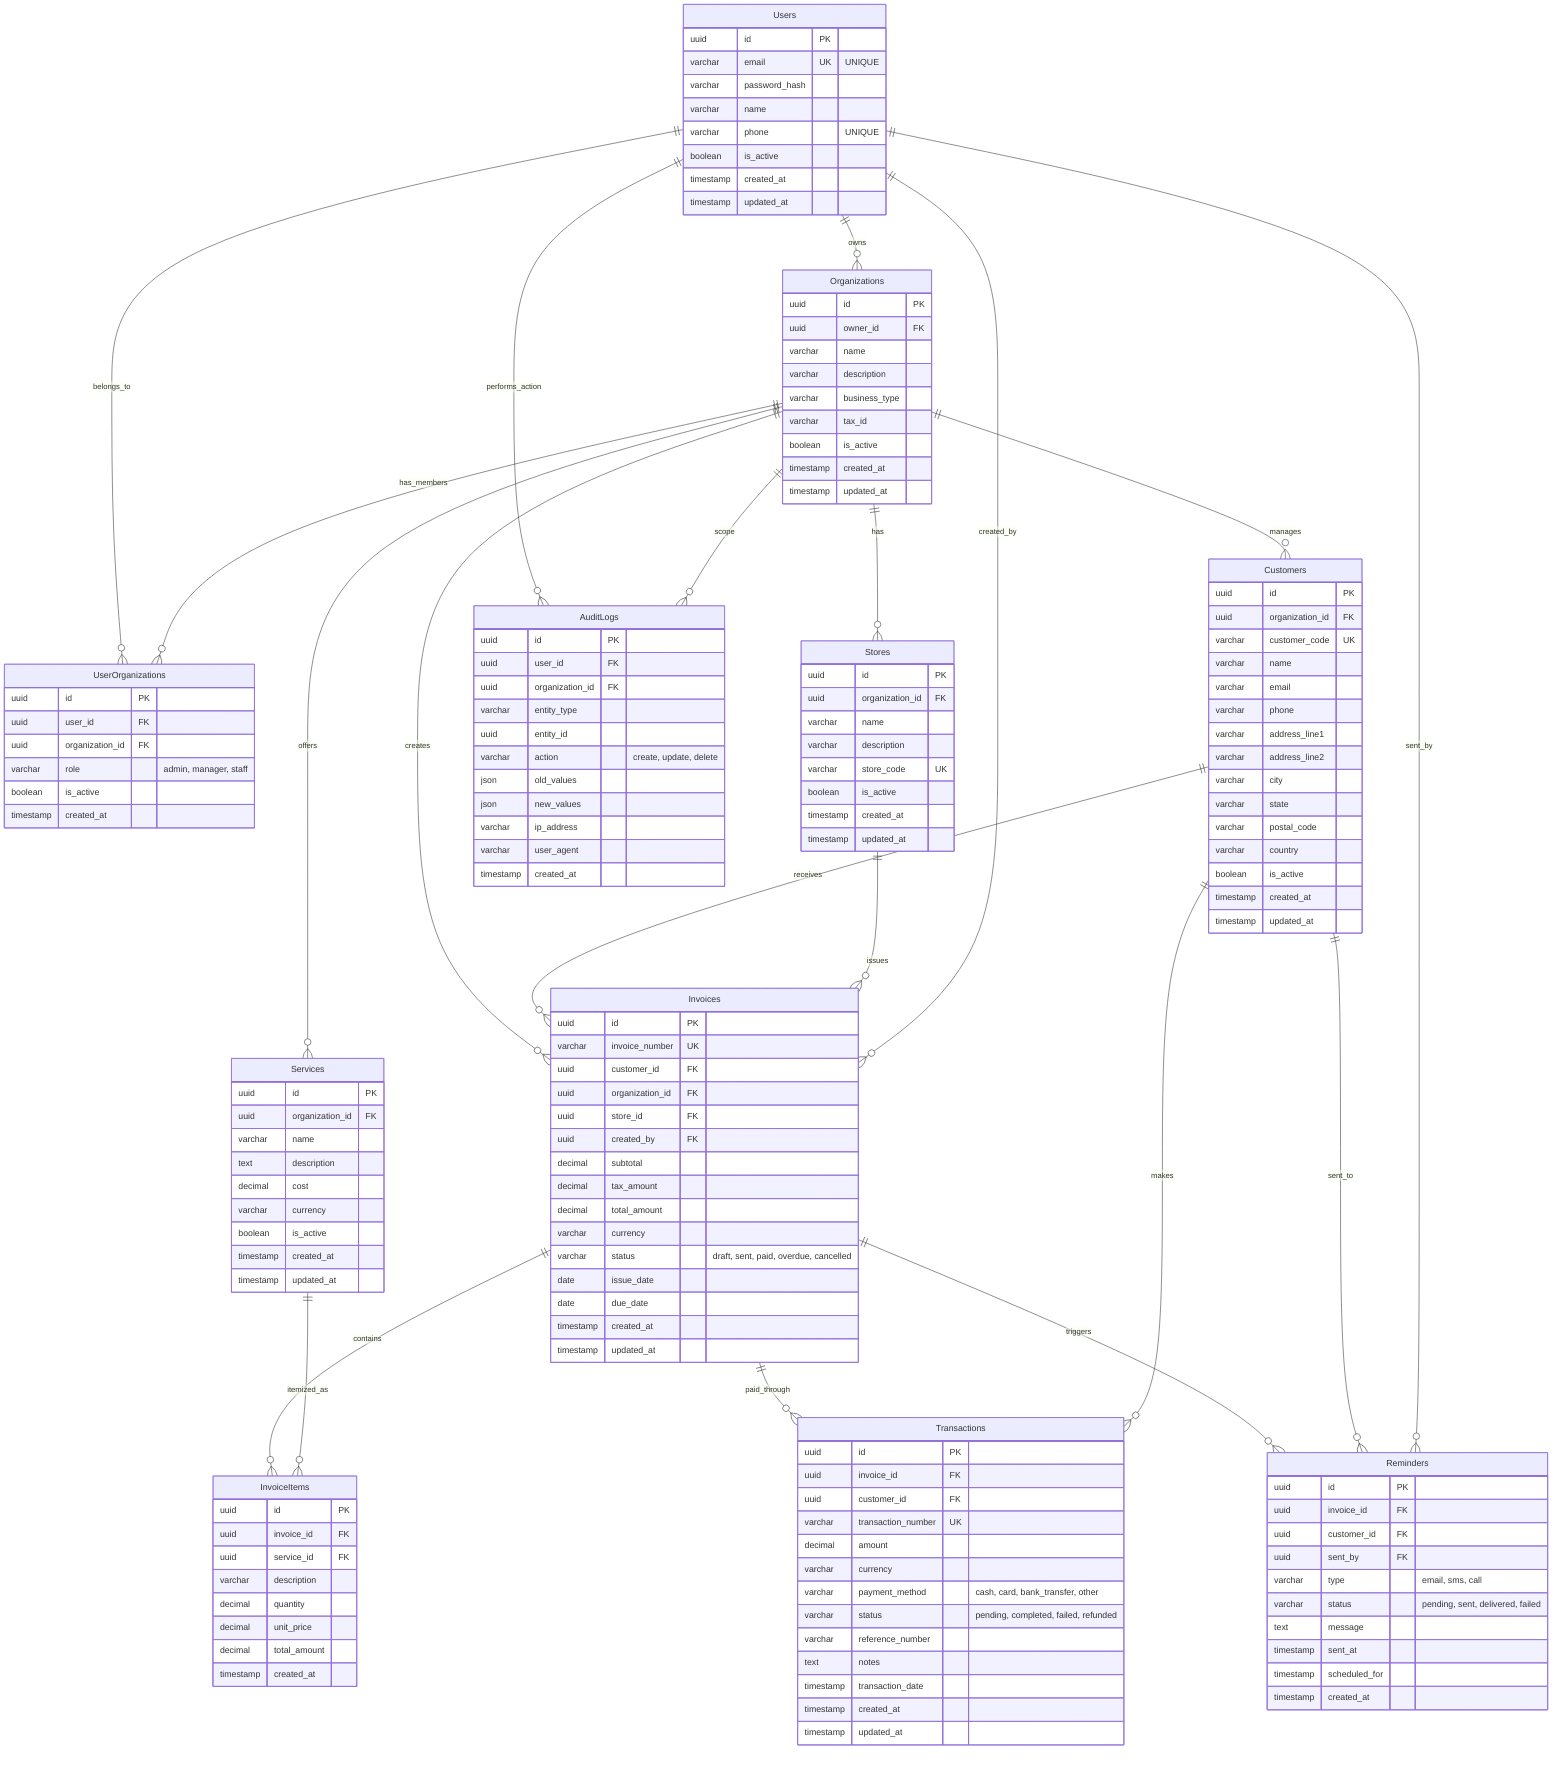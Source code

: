 erDiagram
    Users {
        uuid id PK
        varchar email UK "UNIQUE"
        varchar password_hash
        varchar name
        varchar phone "UNIQUE"
        boolean is_active
        timestamp created_at
        timestamp updated_at
    }

    Organizations {
        uuid id PK
        uuid owner_id FK
        varchar name
        varchar description
        varchar business_type
        varchar tax_id
        boolean is_active
        timestamp created_at
        timestamp updated_at
    }

    UserOrganizations {
        uuid id PK
        uuid user_id FK
        uuid organization_id FK
        varchar role "admin, manager, staff"
        boolean is_active
        timestamp created_at
    }

    Stores {
        uuid id PK
        uuid organization_id FK
        varchar name
        varchar description
        varchar store_code UK
        boolean is_active
        timestamp created_at
        timestamp updated_at
    }

    Customers {
        uuid id PK
        uuid organization_id FK
        varchar customer_code UK
        varchar name
        varchar email
        varchar phone
        varchar address_line1
        varchar address_line2
        varchar city
        varchar state
        varchar postal_code
        varchar country
        boolean is_active
        timestamp created_at
        timestamp updated_at
    }

    Services {
        uuid id PK
        uuid organization_id FK
        varchar name
        text description
        decimal cost
        varchar currency
        boolean is_active
        timestamp created_at
        timestamp updated_at
    }

    Invoices {
        uuid id PK
        varchar invoice_number UK
        uuid customer_id FK
        uuid organization_id FK
        uuid store_id FK
        uuid created_by FK
        decimal subtotal
        decimal tax_amount
        decimal total_amount
        varchar currency
        varchar status "draft, sent, paid, overdue, cancelled"
        date issue_date
        date due_date
        timestamp created_at
        timestamp updated_at
    }

    InvoiceItems {
        uuid id PK
        uuid invoice_id FK
        uuid service_id FK
        varchar description
        decimal quantity
        decimal unit_price
        decimal total_amount
        timestamp created_at
    }

    Transactions {
        uuid id PK
        uuid invoice_id FK
        uuid customer_id FK
        varchar transaction_number UK
        decimal amount
        varchar currency
        varchar payment_method "cash, card, bank_transfer, other"
        varchar status "pending, completed, failed, refunded"
        varchar reference_number
        text notes
        timestamp transaction_date
        timestamp created_at
        timestamp updated_at
    }

    Reminders {
        uuid id PK
        uuid invoice_id FK
        uuid customer_id FK
        uuid sent_by FK
        varchar type "email, sms, call"
        varchar status "pending, sent, delivered, failed"
        text message
        timestamp sent_at
        timestamp scheduled_for
        timestamp created_at
    }

    AuditLogs {
        uuid id PK
        uuid user_id FK
        uuid organization_id FK
        varchar entity_type
        uuid entity_id
        varchar action "create, update, delete"
        json old_values
        json new_values
        varchar ip_address
        varchar user_agent
        timestamp created_at
    }

    %% Relationships
    Users ||--o{ Organizations : "owns"
    Users ||--o{ UserOrganizations : "belongs_to"
    Organizations ||--o{ UserOrganizations : "has_members"
    Organizations ||--o{ Stores : "has"
    Organizations ||--o{ Customers : "manages"
    Organizations ||--o{ Services : "offers"
    Organizations ||--o{ Invoices : "creates"
    
    Customers ||--o{ Invoices : "receives"
    Stores ||--o{ Invoices : "issues"
    Users ||--o{ Invoices : "created_by"
    
    Invoices ||--o{ InvoiceItems : "contains"
    Services ||--o{ InvoiceItems : "itemized_as"
    
    Invoices ||--o{ Transactions : "paid_through"
    Customers ||--o{ Transactions : "makes"
    
    Invoices ||--o{ Reminders : "triggers"
    Customers ||--o{ Reminders : "sent_to"
    Users ||--o{ Reminders : "sent_by"
    
    Users ||--o{ AuditLogs : "performs_action"
    Organizations ||--o{ AuditLogs : "scope"